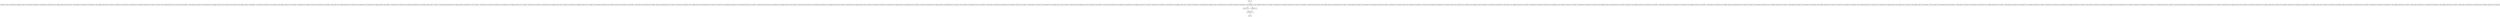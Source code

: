 digraph isOverBudget {
node [shape=record];
entry [label="entry - []"];
exit [label="exit - []"];
992013519 [label="992013519 - []"];
1918833029 [label="1918833029 - []"];
1867862674 [label="1867862674 - []"];
595406336 [label="595406336 - [(!ENV_IS_LOCKING && ENV_SHARED_CACHE && !MAX_MEMORY), (DUPLICATES && !MAX_MEMORY && SEQUENTIAL && ENV_SHARED_CACHE && ENV_IS_LOCKING), (!CACHE_MODE && !DUPLICATES && !MAX_MEMORY && !ENV_SHARED_CACHE && ENV_IS_LOCKING), (!DUPLICATES && !MAX_MEMORY && CACHE_MODE && !ENV_SHARED_CACHE && ENV_IS_LOCKING), (DUPLICATES && ENV_SHARED_CACHE && ENV_IS_LOCKING && MAX_MEMORY), (!CACHE_MODE && DUPLICATES && !MAX_MEMORY && !ENV_SHARED_CACHE && !ENV_IS_LOCKING), (ENV_IS_LOCKING && ENV_SHARED_CACHE && !MAX_MEMORY), (!CACHE_MODE && DUPLICATES && !MAX_MEMORY && ENV_SHARED_CACHE && !ENV_IS_LOCKING), (!DUPLICATES && !ENV_SHARED_CACHE && ENV_IS_LOCKING && !MAX_MEMORY), (CACHE_MODE && ENV_SHARED_CACHE && ENV_IS_LOCKING && !MAX_MEMORY), (!ENV_IS_LOCKING && ENV_SHARED_CACHE && MAX_MEMORY), (!CACHE_MODE && !DUPLICATES && !MAX_MEMORY && SEQUENTIAL && ENV_SHARED_CACHE && ENV_IS_LOCKING), (!CACHE_MODE && DUPLICATES && ENV_SHARED_CACHE && MAX_MEMORY && !ENV_IS_LOCKING), (!CACHE_MODE && DUPLICATES && SEQUENTIAL && MAX_MEMORY && !ENV_SHARED_CACHE && ENV_IS_LOCKING), (!CACHE_MODE && DUPLICATES && !MAX_MEMORY && ENV_SHARED_CACHE && ENV_IS_LOCKING), (!DUPLICATES && ENV_SHARED_CACHE && ENV_IS_LOCKING && !MAX_MEMORY), (DUPLICATES && ENV_SHARED_CACHE && ENV_IS_LOCKING && !MAX_MEMORY), (!CACHE_MODE && !DUPLICATES && ENV_SHARED_CACHE && MAX_MEMORY && !ENV_IS_LOCKING), (!DUPLICATES && SEQUENTIAL && ENV_SHARED_CACHE && MAX_MEMORY && ENV_IS_LOCKING), (!DUPLICATES && !MAX_MEMORY && SEQUENTIAL && !ENV_SHARED_CACHE && ENV_IS_LOCKING), (!CACHE_MODE && DUPLICATES && MAX_MEMORY && !ENV_SHARED_CACHE && !ENV_IS_LOCKING), (!CACHE_MODE && DUPLICATES && !MAX_MEMORY && SEQUENTIAL && ENV_SHARED_CACHE && ENV_IS_LOCKING), (CACHE_MODE && !ENV_SHARED_CACHE && ENV_IS_LOCKING && MAX_MEMORY), (DUPLICATES && !SEQUENTIAL && ENV_SHARED_CACHE && MAX_MEMORY && ENV_IS_LOCKING), (DUPLICATES && SEQUENTIAL && ENV_SHARED_CACHE && MAX_MEMORY && ENV_IS_LOCKING), (!ENV_IS_LOCKING && !ENV_SHARED_CACHE && !MAX_MEMORY), (!CACHE_MODE && !DUPLICATES && MAX_MEMORY && !ENV_SHARED_CACHE && !ENV_IS_LOCKING), (!CACHE_MODE && !DUPLICATES && !MAX_MEMORY && !ENV_SHARED_CACHE && !ENV_IS_LOCKING), (CACHE_MODE && ENV_SHARED_CACHE && ENV_IS_LOCKING && MAX_MEMORY), (!CACHE_MODE && DUPLICATES && !MAX_MEMORY && !SEQUENTIAL && !ENV_SHARED_CACHE && ENV_IS_LOCKING), (!CACHE_MODE && !DUPLICATES && !MAX_MEMORY && ENV_SHARED_CACHE && ENV_IS_LOCKING), (!DUPLICATES && !MAX_MEMORY && ENV_SHARED_CACHE && CACHE_MODE && ENV_IS_LOCKING), (DUPLICATES && SEQUENTIAL && MAX_MEMORY && !ENV_SHARED_CACHE && ENV_IS_LOCKING), (CACHE_MODE && !ENV_SHARED_CACHE && ENV_IS_LOCKING && !MAX_MEMORY), (!CACHE_MODE && DUPLICATES && ENV_SHARED_CACHE && MAX_MEMORY && ENV_IS_LOCKING), (!CACHE_MODE && DUPLICATES && !MAX_MEMORY && !ENV_SHARED_CACHE && ENV_IS_LOCKING), (!DUPLICATES && ENV_SHARED_CACHE && ENV_IS_LOCKING && MAX_MEMORY), (!DUPLICATES && !MAX_MEMORY && SEQUENTIAL && ENV_SHARED_CACHE && ENV_IS_LOCKING), (ENV_IS_LOCKING && ENV_SHARED_CACHE && MAX_MEMORY), (!DUPLICATES && MAX_MEMORY && CACHE_MODE && !ENV_SHARED_CACHE && ENV_IS_LOCKING), (!CACHE_MODE && !DUPLICATES && SEQUENTIAL && MAX_MEMORY && !ENV_SHARED_CACHE && ENV_IS_LOCKING), (!CACHE_MODE && DUPLICATES && !SEQUENTIAL && ENV_SHARED_CACHE && MAX_MEMORY && ENV_IS_LOCKING), (DUPLICATES && !ENV_SHARED_CACHE && ENV_IS_LOCKING && !MAX_MEMORY), (!CACHE_MODE && DUPLICATES && !SEQUENTIAL && MAX_MEMORY && !ENV_SHARED_CACHE && ENV_IS_LOCKING), (!CACHE_MODE && !DUPLICATES && ENV_SHARED_CACHE && MAX_MEMORY && ENV_IS_LOCKING), (DUPLICATES && !MAX_MEMORY && SEQUENTIAL && !ENV_SHARED_CACHE && ENV_IS_LOCKING), (!CACHE_MODE && DUPLICATES && !MAX_MEMORY && !SEQUENTIAL && ENV_SHARED_CACHE && ENV_IS_LOCKING), (DUPLICATES && !MAX_MEMORY && !SEQUENTIAL && ENV_SHARED_CACHE && ENV_IS_LOCKING), (ENV_IS_LOCKING && !ENV_SHARED_CACHE && MAX_MEMORY), (ENV_IS_LOCKING && !ENV_SHARED_CACHE && !MAX_MEMORY), (!ENV_IS_LOCKING && !ENV_SHARED_CACHE && MAX_MEMORY), (!CACHE_MODE && !DUPLICATES && !MAX_MEMORY && SEQUENTIAL && !ENV_SHARED_CACHE && ENV_IS_LOCKING), (!CACHE_MODE && DUPLICATES && MAX_MEMORY && !ENV_SHARED_CACHE && ENV_IS_LOCKING), (!DUPLICATES && SEQUENTIAL && MAX_MEMORY && !ENV_SHARED_CACHE && ENV_IS_LOCKING), (!CACHE_MODE && !DUPLICATES && SEQUENTIAL && ENV_SHARED_CACHE && MAX_MEMORY && ENV_IS_LOCKING), (DUPLICATES && !MAX_MEMORY && !SEQUENTIAL && !ENV_SHARED_CACHE && ENV_IS_LOCKING), (!CACHE_MODE && DUPLICATES && SEQUENTIAL && ENV_SHARED_CACHE && MAX_MEMORY && ENV_IS_LOCKING), (!DUPLICATES && !ENV_SHARED_CACHE && ENV_IS_LOCKING && MAX_MEMORY), (DUPLICATES && !ENV_SHARED_CACHE && ENV_IS_LOCKING && MAX_MEMORY), (DUPLICATES && !SEQUENTIAL && MAX_MEMORY && !ENV_SHARED_CACHE && ENV_IS_LOCKING), (!DUPLICATES && ENV_SHARED_CACHE && MAX_MEMORY && CACHE_MODE && ENV_IS_LOCKING), (!CACHE_MODE && !DUPLICATES && MAX_MEMORY && !ENV_SHARED_CACHE && ENV_IS_LOCKING), (!CACHE_MODE && DUPLICATES && !MAX_MEMORY && SEQUENTIAL && !ENV_SHARED_CACHE && ENV_IS_LOCKING), (!CACHE_MODE && !DUPLICATES && !MAX_MEMORY && ENV_SHARED_CACHE && !ENV_IS_LOCKING)]"];
entry;
exit;
entry -> 595406336;
992013519 -> 1867862674;
1918833029 -> 1867862674;
1867862674 -> exit;
595406336 -> 992013519;
595406336 -> 1918833029;
}
